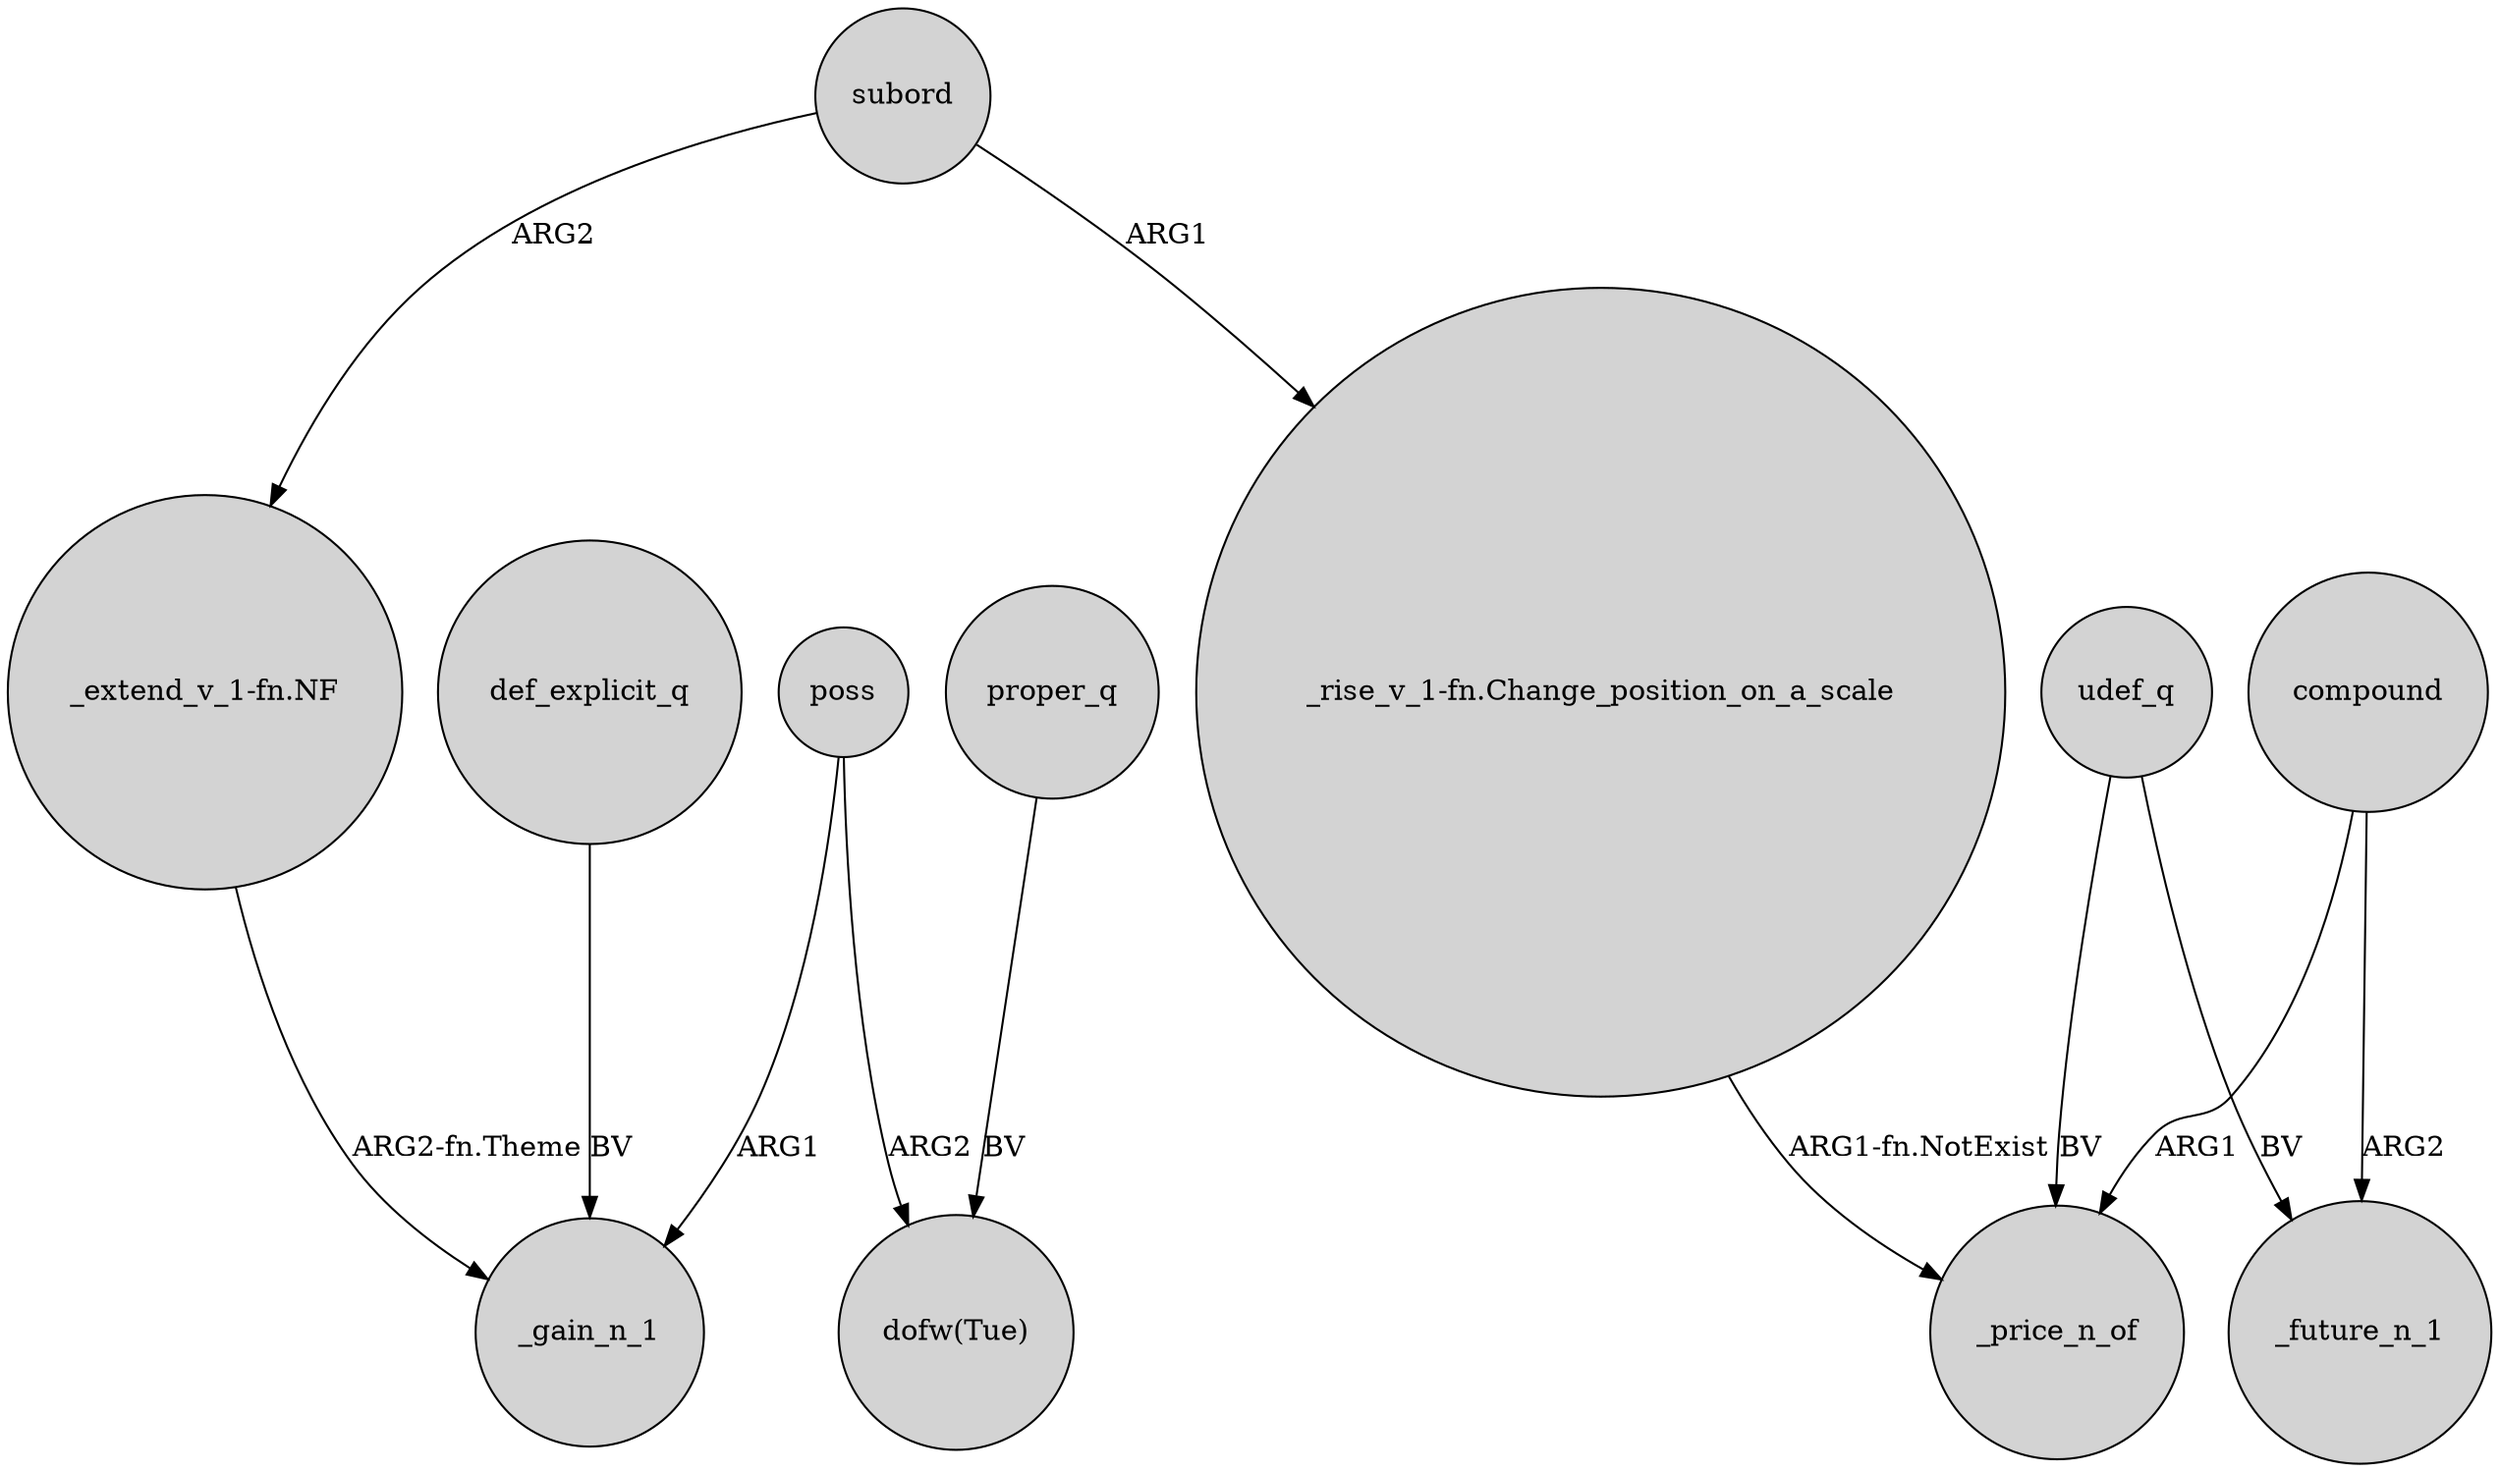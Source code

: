 digraph {
	node [shape=circle style=filled]
	def_explicit_q -> _gain_n_1 [label=BV]
	"_extend_v_1-fn.NF" -> _gain_n_1 [label="ARG2-fn.Theme"]
	proper_q -> "dofw(Tue)" [label=BV]
	udef_q -> _price_n_of [label=BV]
	subord -> "_rise_v_1-fn.Change_position_on_a_scale" [label=ARG1]
	poss -> "dofw(Tue)" [label=ARG2]
	compound -> _price_n_of [label=ARG1]
	compound -> _future_n_1 [label=ARG2]
	poss -> _gain_n_1 [label=ARG1]
	udef_q -> _future_n_1 [label=BV]
	subord -> "_extend_v_1-fn.NF" [label=ARG2]
	"_rise_v_1-fn.Change_position_on_a_scale" -> _price_n_of [label="ARG1-fn.NotExist"]
}
